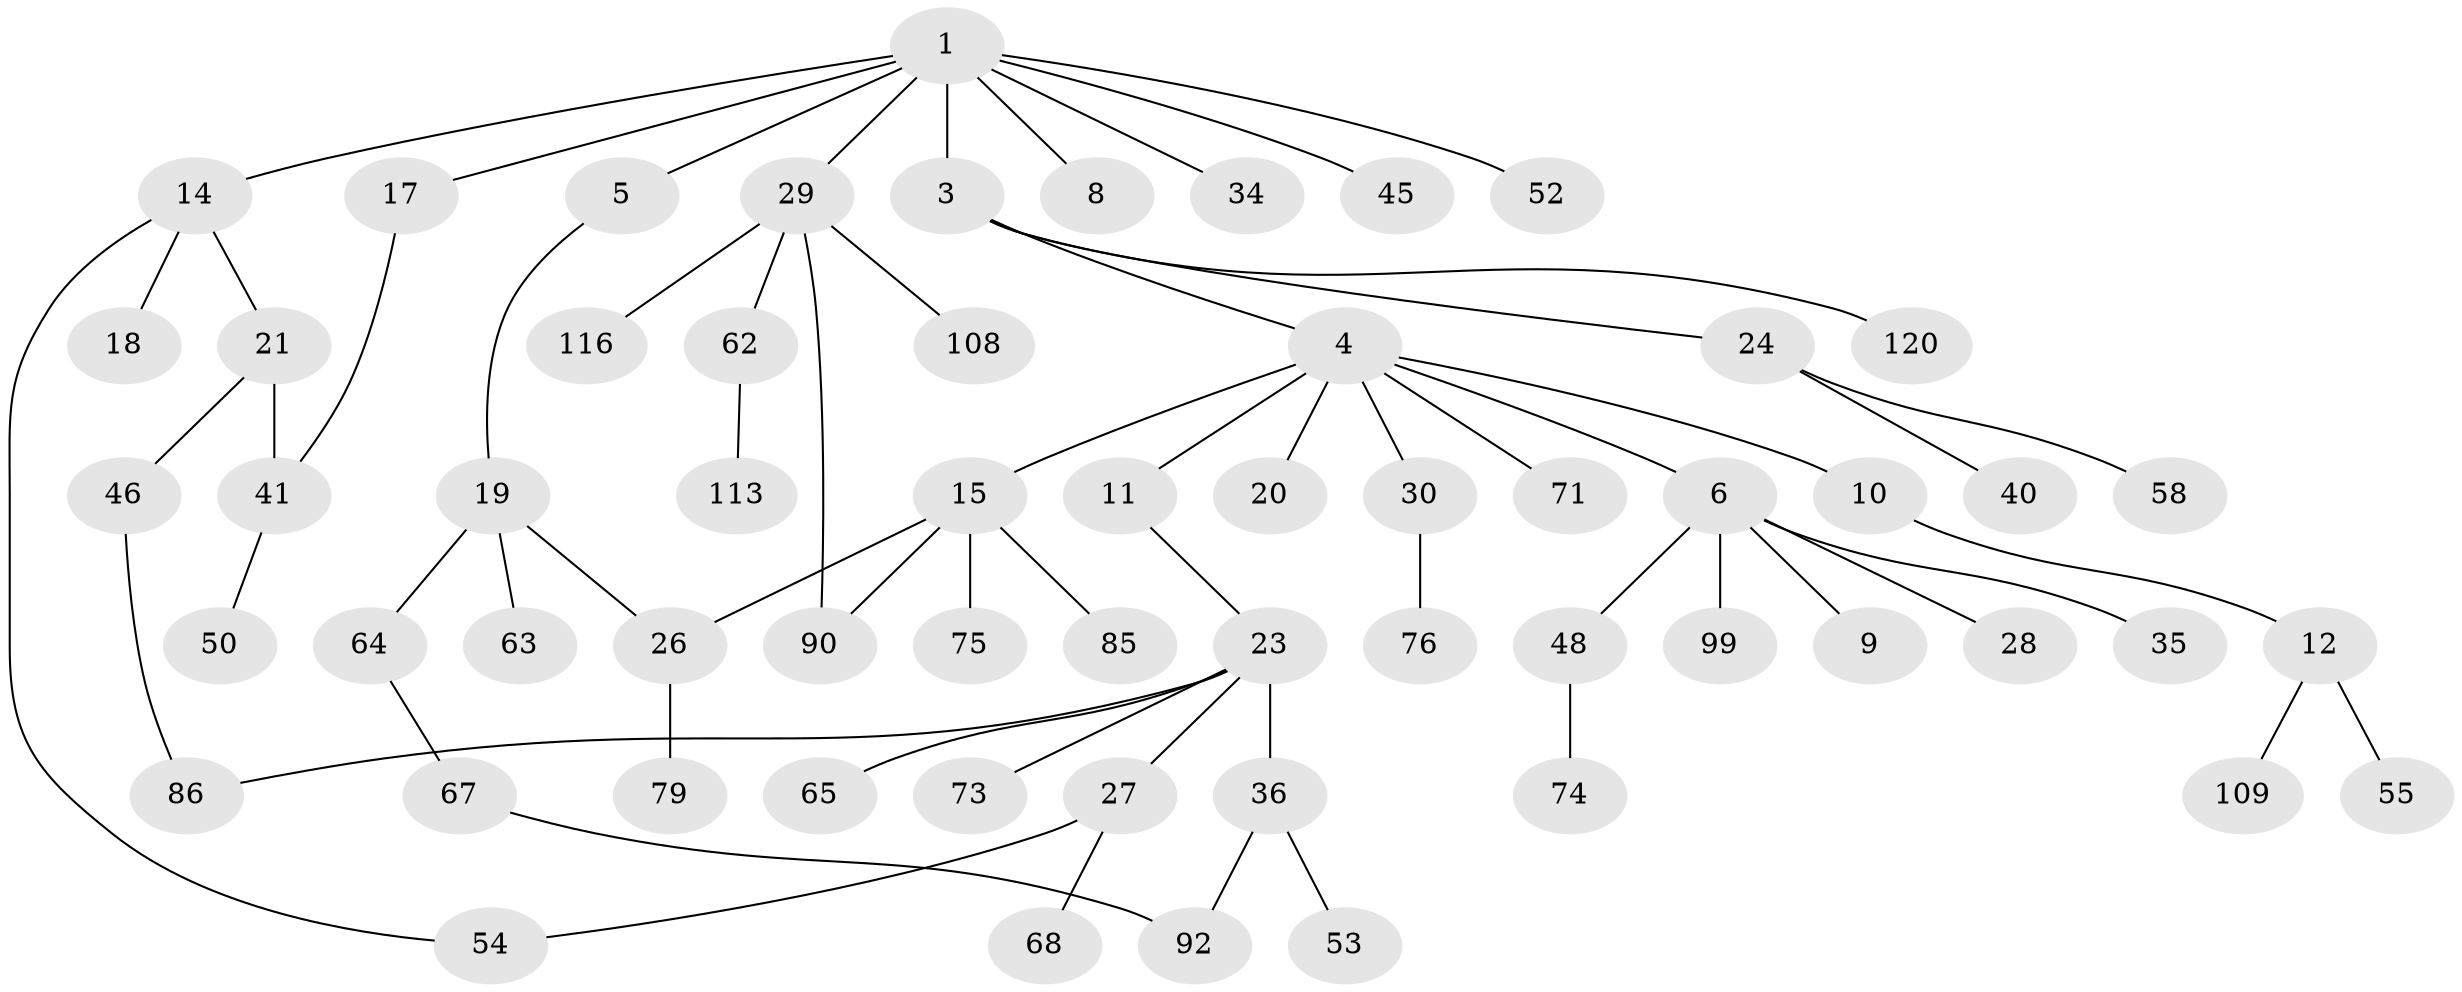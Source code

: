 // original degree distribution, {9: 0.008333333333333333, 2: 0.24166666666666667, 4: 0.06666666666666667, 8: 0.008333333333333333, 6: 0.016666666666666666, 1: 0.4666666666666667, 3: 0.16666666666666666, 7: 0.008333333333333333, 5: 0.016666666666666666}
// Generated by graph-tools (version 1.1) at 2025/13/03/09/25 04:13:24]
// undirected, 60 vertices, 65 edges
graph export_dot {
graph [start="1"]
  node [color=gray90,style=filled];
  1 [super="+2"];
  3;
  4;
  5 [super="+88+115"];
  6 [super="+7+101+39"];
  8;
  9 [super="+95"];
  10 [super="+78"];
  11;
  12 [super="+66+13"];
  14 [super="+16+77"];
  15 [super="+72+51+42+25+84"];
  17 [super="+100"];
  18;
  19;
  20 [super="+47"];
  21 [super="+22"];
  23 [super="+33+32+119"];
  24;
  26 [super="+31"];
  27;
  28;
  29 [super="+81+114"];
  30 [super="+60"];
  34 [super="+49+111"];
  35;
  36 [super="+83+87+37+38"];
  40;
  41 [super="+82+43"];
  45 [super="+57"];
  46 [super="+110"];
  48;
  50;
  52;
  53;
  54 [super="+56"];
  55 [super="+70"];
  58;
  62;
  63;
  64 [super="+104"];
  65;
  67;
  68;
  71;
  73 [super="+107"];
  74;
  75;
  76;
  79;
  85;
  86;
  90 [super="+93"];
  92 [super="+96"];
  99 [super="+105"];
  108;
  109;
  113;
  116;
  120;
  1 -- 3;
  1 -- 5;
  1 -- 8;
  1 -- 14;
  1 -- 29;
  1 -- 34;
  1 -- 45;
  1 -- 52;
  1 -- 17;
  3 -- 4;
  3 -- 24;
  3 -- 120;
  4 -- 6;
  4 -- 10;
  4 -- 11;
  4 -- 15;
  4 -- 20;
  4 -- 30;
  4 -- 71;
  5 -- 19;
  6 -- 9;
  6 -- 48;
  6 -- 35;
  6 -- 99;
  6 -- 28;
  10 -- 12;
  11 -- 23;
  12 -- 109;
  12 -- 55;
  14 -- 54;
  14 -- 18;
  14 -- 21;
  15 -- 85;
  15 -- 75;
  15 -- 26;
  15 -- 90;
  17 -- 41;
  19 -- 26;
  19 -- 63;
  19 -- 64;
  21 -- 41;
  21 -- 46;
  23 -- 27;
  23 -- 65;
  23 -- 73;
  23 -- 36 [weight=2];
  23 -- 86;
  24 -- 40;
  24 -- 58;
  26 -- 79;
  27 -- 68;
  27 -- 54;
  29 -- 62;
  29 -- 108;
  29 -- 90;
  29 -- 116;
  30 -- 76;
  36 -- 53;
  36 -- 92;
  41 -- 50;
  46 -- 86;
  48 -- 74;
  62 -- 113;
  64 -- 67;
  67 -- 92;
}
